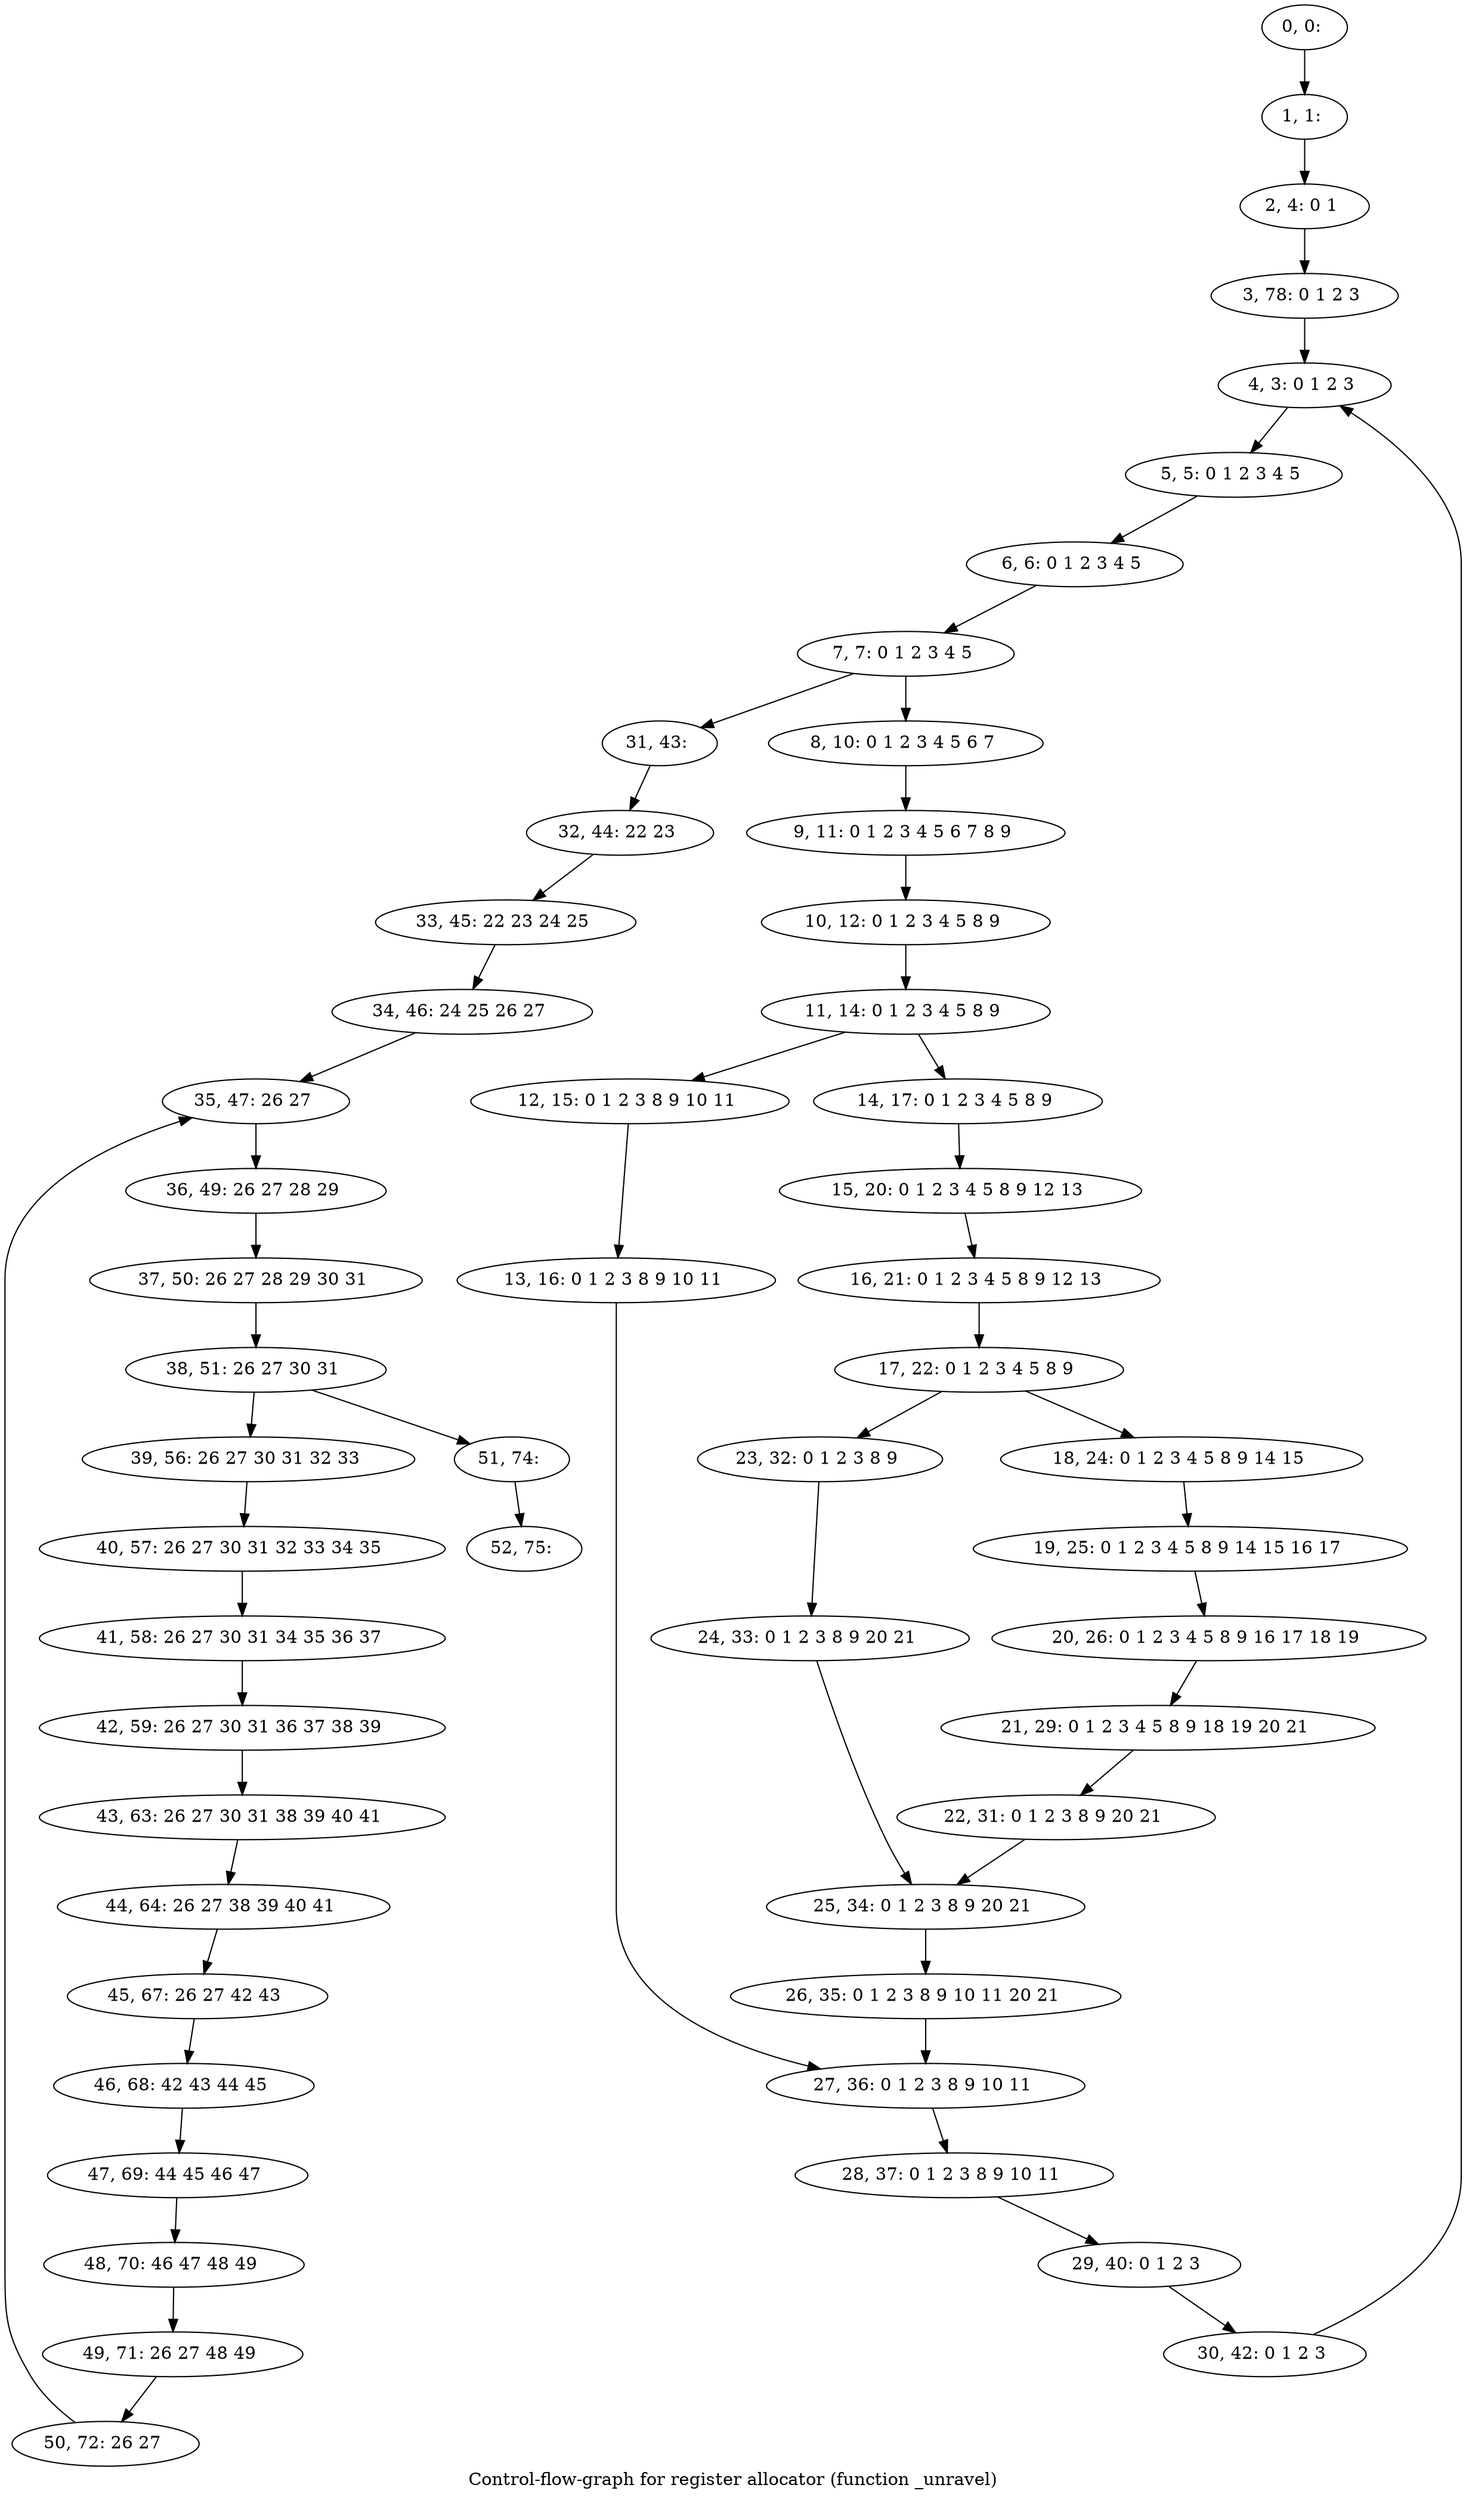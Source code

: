 digraph G {
graph [label="Control-flow-graph for register allocator (function _unravel)"]
0[label="0, 0: "];
1[label="1, 1: "];
2[label="2, 4: 0 1 "];
3[label="3, 78: 0 1 2 3 "];
4[label="4, 3: 0 1 2 3 "];
5[label="5, 5: 0 1 2 3 4 5 "];
6[label="6, 6: 0 1 2 3 4 5 "];
7[label="7, 7: 0 1 2 3 4 5 "];
8[label="8, 10: 0 1 2 3 4 5 6 7 "];
9[label="9, 11: 0 1 2 3 4 5 6 7 8 9 "];
10[label="10, 12: 0 1 2 3 4 5 8 9 "];
11[label="11, 14: 0 1 2 3 4 5 8 9 "];
12[label="12, 15: 0 1 2 3 8 9 10 11 "];
13[label="13, 16: 0 1 2 3 8 9 10 11 "];
14[label="14, 17: 0 1 2 3 4 5 8 9 "];
15[label="15, 20: 0 1 2 3 4 5 8 9 12 13 "];
16[label="16, 21: 0 1 2 3 4 5 8 9 12 13 "];
17[label="17, 22: 0 1 2 3 4 5 8 9 "];
18[label="18, 24: 0 1 2 3 4 5 8 9 14 15 "];
19[label="19, 25: 0 1 2 3 4 5 8 9 14 15 16 17 "];
20[label="20, 26: 0 1 2 3 4 5 8 9 16 17 18 19 "];
21[label="21, 29: 0 1 2 3 4 5 8 9 18 19 20 21 "];
22[label="22, 31: 0 1 2 3 8 9 20 21 "];
23[label="23, 32: 0 1 2 3 8 9 "];
24[label="24, 33: 0 1 2 3 8 9 20 21 "];
25[label="25, 34: 0 1 2 3 8 9 20 21 "];
26[label="26, 35: 0 1 2 3 8 9 10 11 20 21 "];
27[label="27, 36: 0 1 2 3 8 9 10 11 "];
28[label="28, 37: 0 1 2 3 8 9 10 11 "];
29[label="29, 40: 0 1 2 3 "];
30[label="30, 42: 0 1 2 3 "];
31[label="31, 43: "];
32[label="32, 44: 22 23 "];
33[label="33, 45: 22 23 24 25 "];
34[label="34, 46: 24 25 26 27 "];
35[label="35, 47: 26 27 "];
36[label="36, 49: 26 27 28 29 "];
37[label="37, 50: 26 27 28 29 30 31 "];
38[label="38, 51: 26 27 30 31 "];
39[label="39, 56: 26 27 30 31 32 33 "];
40[label="40, 57: 26 27 30 31 32 33 34 35 "];
41[label="41, 58: 26 27 30 31 34 35 36 37 "];
42[label="42, 59: 26 27 30 31 36 37 38 39 "];
43[label="43, 63: 26 27 30 31 38 39 40 41 "];
44[label="44, 64: 26 27 38 39 40 41 "];
45[label="45, 67: 26 27 42 43 "];
46[label="46, 68: 42 43 44 45 "];
47[label="47, 69: 44 45 46 47 "];
48[label="48, 70: 46 47 48 49 "];
49[label="49, 71: 26 27 48 49 "];
50[label="50, 72: 26 27 "];
51[label="51, 74: "];
52[label="52, 75: "];
0->1 ;
1->2 ;
2->3 ;
3->4 ;
4->5 ;
5->6 ;
6->7 ;
7->8 ;
7->31 ;
8->9 ;
9->10 ;
10->11 ;
11->12 ;
11->14 ;
12->13 ;
13->27 ;
14->15 ;
15->16 ;
16->17 ;
17->18 ;
17->23 ;
18->19 ;
19->20 ;
20->21 ;
21->22 ;
22->25 ;
23->24 ;
24->25 ;
25->26 ;
26->27 ;
27->28 ;
28->29 ;
29->30 ;
30->4 ;
31->32 ;
32->33 ;
33->34 ;
34->35 ;
35->36 ;
36->37 ;
37->38 ;
38->39 ;
38->51 ;
39->40 ;
40->41 ;
41->42 ;
42->43 ;
43->44 ;
44->45 ;
45->46 ;
46->47 ;
47->48 ;
48->49 ;
49->50 ;
50->35 ;
51->52 ;
}
